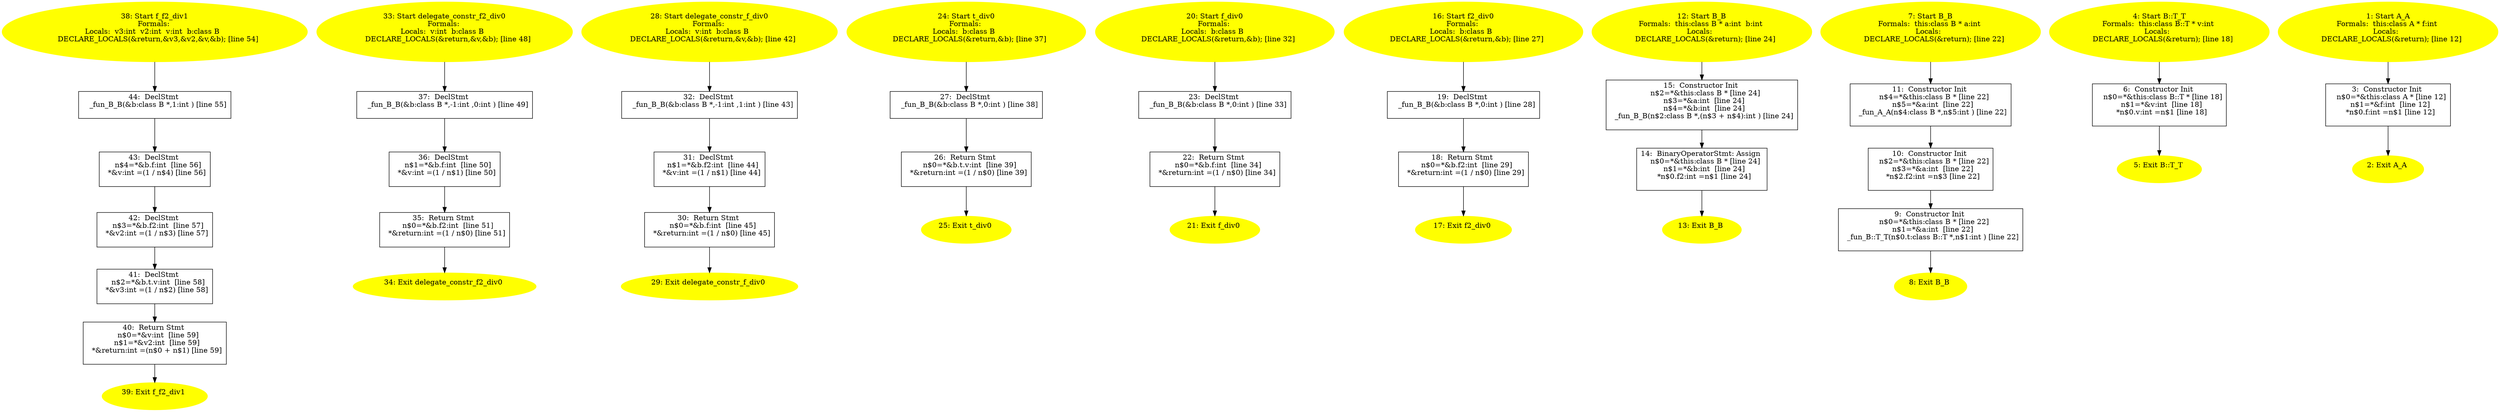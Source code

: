 /* @generated */
digraph iCFG {
44 [label="44:  DeclStmt \n   _fun_B_B(&b:class B *,1:int ) [line 55]\n " shape="box"]
	

	 44 -> 43 ;
43 [label="43:  DeclStmt \n   n$4=*&b.f:int  [line 56]\n  *&v:int =(1 / n$4) [line 56]\n " shape="box"]
	

	 43 -> 42 ;
42 [label="42:  DeclStmt \n   n$3=*&b.f2:int  [line 57]\n  *&v2:int =(1 / n$3) [line 57]\n " shape="box"]
	

	 42 -> 41 ;
41 [label="41:  DeclStmt \n   n$2=*&b.t.v:int  [line 58]\n  *&v3:int =(1 / n$2) [line 58]\n " shape="box"]
	

	 41 -> 40 ;
40 [label="40:  Return Stmt \n   n$0=*&v:int  [line 59]\n  n$1=*&v2:int  [line 59]\n  *&return:int =(n$0 + n$1) [line 59]\n " shape="box"]
	

	 40 -> 39 ;
39 [label="39: Exit f_f2_div1 \n  " color=yellow style=filled]
	

38 [label="38: Start f_f2_div1\nFormals: \nLocals:  v3:int  v2:int  v:int  b:class B  \n   DECLARE_LOCALS(&return,&v3,&v2,&v,&b); [line 54]\n " color=yellow style=filled]
	

	 38 -> 44 ;
37 [label="37:  DeclStmt \n   _fun_B_B(&b:class B *,-1:int ,0:int ) [line 49]\n " shape="box"]
	

	 37 -> 36 ;
36 [label="36:  DeclStmt \n   n$1=*&b.f:int  [line 50]\n  *&v:int =(1 / n$1) [line 50]\n " shape="box"]
	

	 36 -> 35 ;
35 [label="35:  Return Stmt \n   n$0=*&b.f2:int  [line 51]\n  *&return:int =(1 / n$0) [line 51]\n " shape="box"]
	

	 35 -> 34 ;
34 [label="34: Exit delegate_constr_f2_div0 \n  " color=yellow style=filled]
	

33 [label="33: Start delegate_constr_f2_div0\nFormals: \nLocals:  v:int  b:class B  \n   DECLARE_LOCALS(&return,&v,&b); [line 48]\n " color=yellow style=filled]
	

	 33 -> 37 ;
32 [label="32:  DeclStmt \n   _fun_B_B(&b:class B *,-1:int ,1:int ) [line 43]\n " shape="box"]
	

	 32 -> 31 ;
31 [label="31:  DeclStmt \n   n$1=*&b.f2:int  [line 44]\n  *&v:int =(1 / n$1) [line 44]\n " shape="box"]
	

	 31 -> 30 ;
30 [label="30:  Return Stmt \n   n$0=*&b.f:int  [line 45]\n  *&return:int =(1 / n$0) [line 45]\n " shape="box"]
	

	 30 -> 29 ;
29 [label="29: Exit delegate_constr_f_div0 \n  " color=yellow style=filled]
	

28 [label="28: Start delegate_constr_f_div0\nFormals: \nLocals:  v:int  b:class B  \n   DECLARE_LOCALS(&return,&v,&b); [line 42]\n " color=yellow style=filled]
	

	 28 -> 32 ;
27 [label="27:  DeclStmt \n   _fun_B_B(&b:class B *,0:int ) [line 38]\n " shape="box"]
	

	 27 -> 26 ;
26 [label="26:  Return Stmt \n   n$0=*&b.t.v:int  [line 39]\n  *&return:int =(1 / n$0) [line 39]\n " shape="box"]
	

	 26 -> 25 ;
25 [label="25: Exit t_div0 \n  " color=yellow style=filled]
	

24 [label="24: Start t_div0\nFormals: \nLocals:  b:class B  \n   DECLARE_LOCALS(&return,&b); [line 37]\n " color=yellow style=filled]
	

	 24 -> 27 ;
23 [label="23:  DeclStmt \n   _fun_B_B(&b:class B *,0:int ) [line 33]\n " shape="box"]
	

	 23 -> 22 ;
22 [label="22:  Return Stmt \n   n$0=*&b.f:int  [line 34]\n  *&return:int =(1 / n$0) [line 34]\n " shape="box"]
	

	 22 -> 21 ;
21 [label="21: Exit f_div0 \n  " color=yellow style=filled]
	

20 [label="20: Start f_div0\nFormals: \nLocals:  b:class B  \n   DECLARE_LOCALS(&return,&b); [line 32]\n " color=yellow style=filled]
	

	 20 -> 23 ;
19 [label="19:  DeclStmt \n   _fun_B_B(&b:class B *,0:int ) [line 28]\n " shape="box"]
	

	 19 -> 18 ;
18 [label="18:  Return Stmt \n   n$0=*&b.f2:int  [line 29]\n  *&return:int =(1 / n$0) [line 29]\n " shape="box"]
	

	 18 -> 17 ;
17 [label="17: Exit f2_div0 \n  " color=yellow style=filled]
	

16 [label="16: Start f2_div0\nFormals: \nLocals:  b:class B  \n   DECLARE_LOCALS(&return,&b); [line 27]\n " color=yellow style=filled]
	

	 16 -> 19 ;
15 [label="15:  Constructor Init \n   n$2=*&this:class B * [line 24]\n  n$3=*&a:int  [line 24]\n  n$4=*&b:int  [line 24]\n  _fun_B_B(n$2:class B *,(n$3 + n$4):int ) [line 24]\n " shape="box"]
	

	 15 -> 14 ;
14 [label="14:  BinaryOperatorStmt: Assign \n   n$0=*&this:class B * [line 24]\n  n$1=*&b:int  [line 24]\n  *n$0.f2:int =n$1 [line 24]\n " shape="box"]
	

	 14 -> 13 ;
13 [label="13: Exit B_B \n  " color=yellow style=filled]
	

12 [label="12: Start B_B\nFormals:  this:class B * a:int  b:int \nLocals:  \n   DECLARE_LOCALS(&return); [line 24]\n " color=yellow style=filled]
	

	 12 -> 15 ;
11 [label="11:  Constructor Init \n   n$4=*&this:class B * [line 22]\n  n$5=*&a:int  [line 22]\n  _fun_A_A(n$4:class B *,n$5:int ) [line 22]\n " shape="box"]
	

	 11 -> 10 ;
10 [label="10:  Constructor Init \n   n$2=*&this:class B * [line 22]\n  n$3=*&a:int  [line 22]\n  *n$2.f2:int =n$3 [line 22]\n " shape="box"]
	

	 10 -> 9 ;
9 [label="9:  Constructor Init \n   n$0=*&this:class B * [line 22]\n  n$1=*&a:int  [line 22]\n  _fun_B::T_T(n$0.t:class B::T *,n$1:int ) [line 22]\n " shape="box"]
	

	 9 -> 8 ;
8 [label="8: Exit B_B \n  " color=yellow style=filled]
	

7 [label="7: Start B_B\nFormals:  this:class B * a:int \nLocals:  \n   DECLARE_LOCALS(&return); [line 22]\n " color=yellow style=filled]
	

	 7 -> 11 ;
6 [label="6:  Constructor Init \n   n$0=*&this:class B::T * [line 18]\n  n$1=*&v:int  [line 18]\n  *n$0.v:int =n$1 [line 18]\n " shape="box"]
	

	 6 -> 5 ;
5 [label="5: Exit B::T_T \n  " color=yellow style=filled]
	

4 [label="4: Start B::T_T\nFormals:  this:class B::T * v:int \nLocals:  \n   DECLARE_LOCALS(&return); [line 18]\n " color=yellow style=filled]
	

	 4 -> 6 ;
3 [label="3:  Constructor Init \n   n$0=*&this:class A * [line 12]\n  n$1=*&f:int  [line 12]\n  *n$0.f:int =n$1 [line 12]\n " shape="box"]
	

	 3 -> 2 ;
2 [label="2: Exit A_A \n  " color=yellow style=filled]
	

1 [label="1: Start A_A\nFormals:  this:class A * f:int \nLocals:  \n   DECLARE_LOCALS(&return); [line 12]\n " color=yellow style=filled]
	

	 1 -> 3 ;
}
